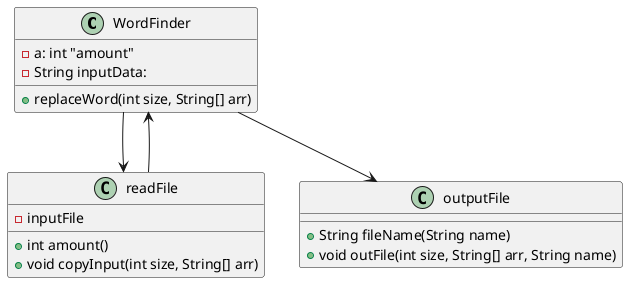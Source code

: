 @startuml

class WordFinder
{
    - a: int "amount"
    - String inputData:
    + replaceWord(int size, String[] arr)
}
class readFile
{
    -inputFile
    +int amount()
    +void copyInput(int size, String[] arr)

}

class outputFile
{
    + String fileName(String name)
    + void outFile(int size, String[] arr, String name)
}

WordFinder-->readFile
readFile-->WordFinder
WordFinder-->outputFile

@enduml